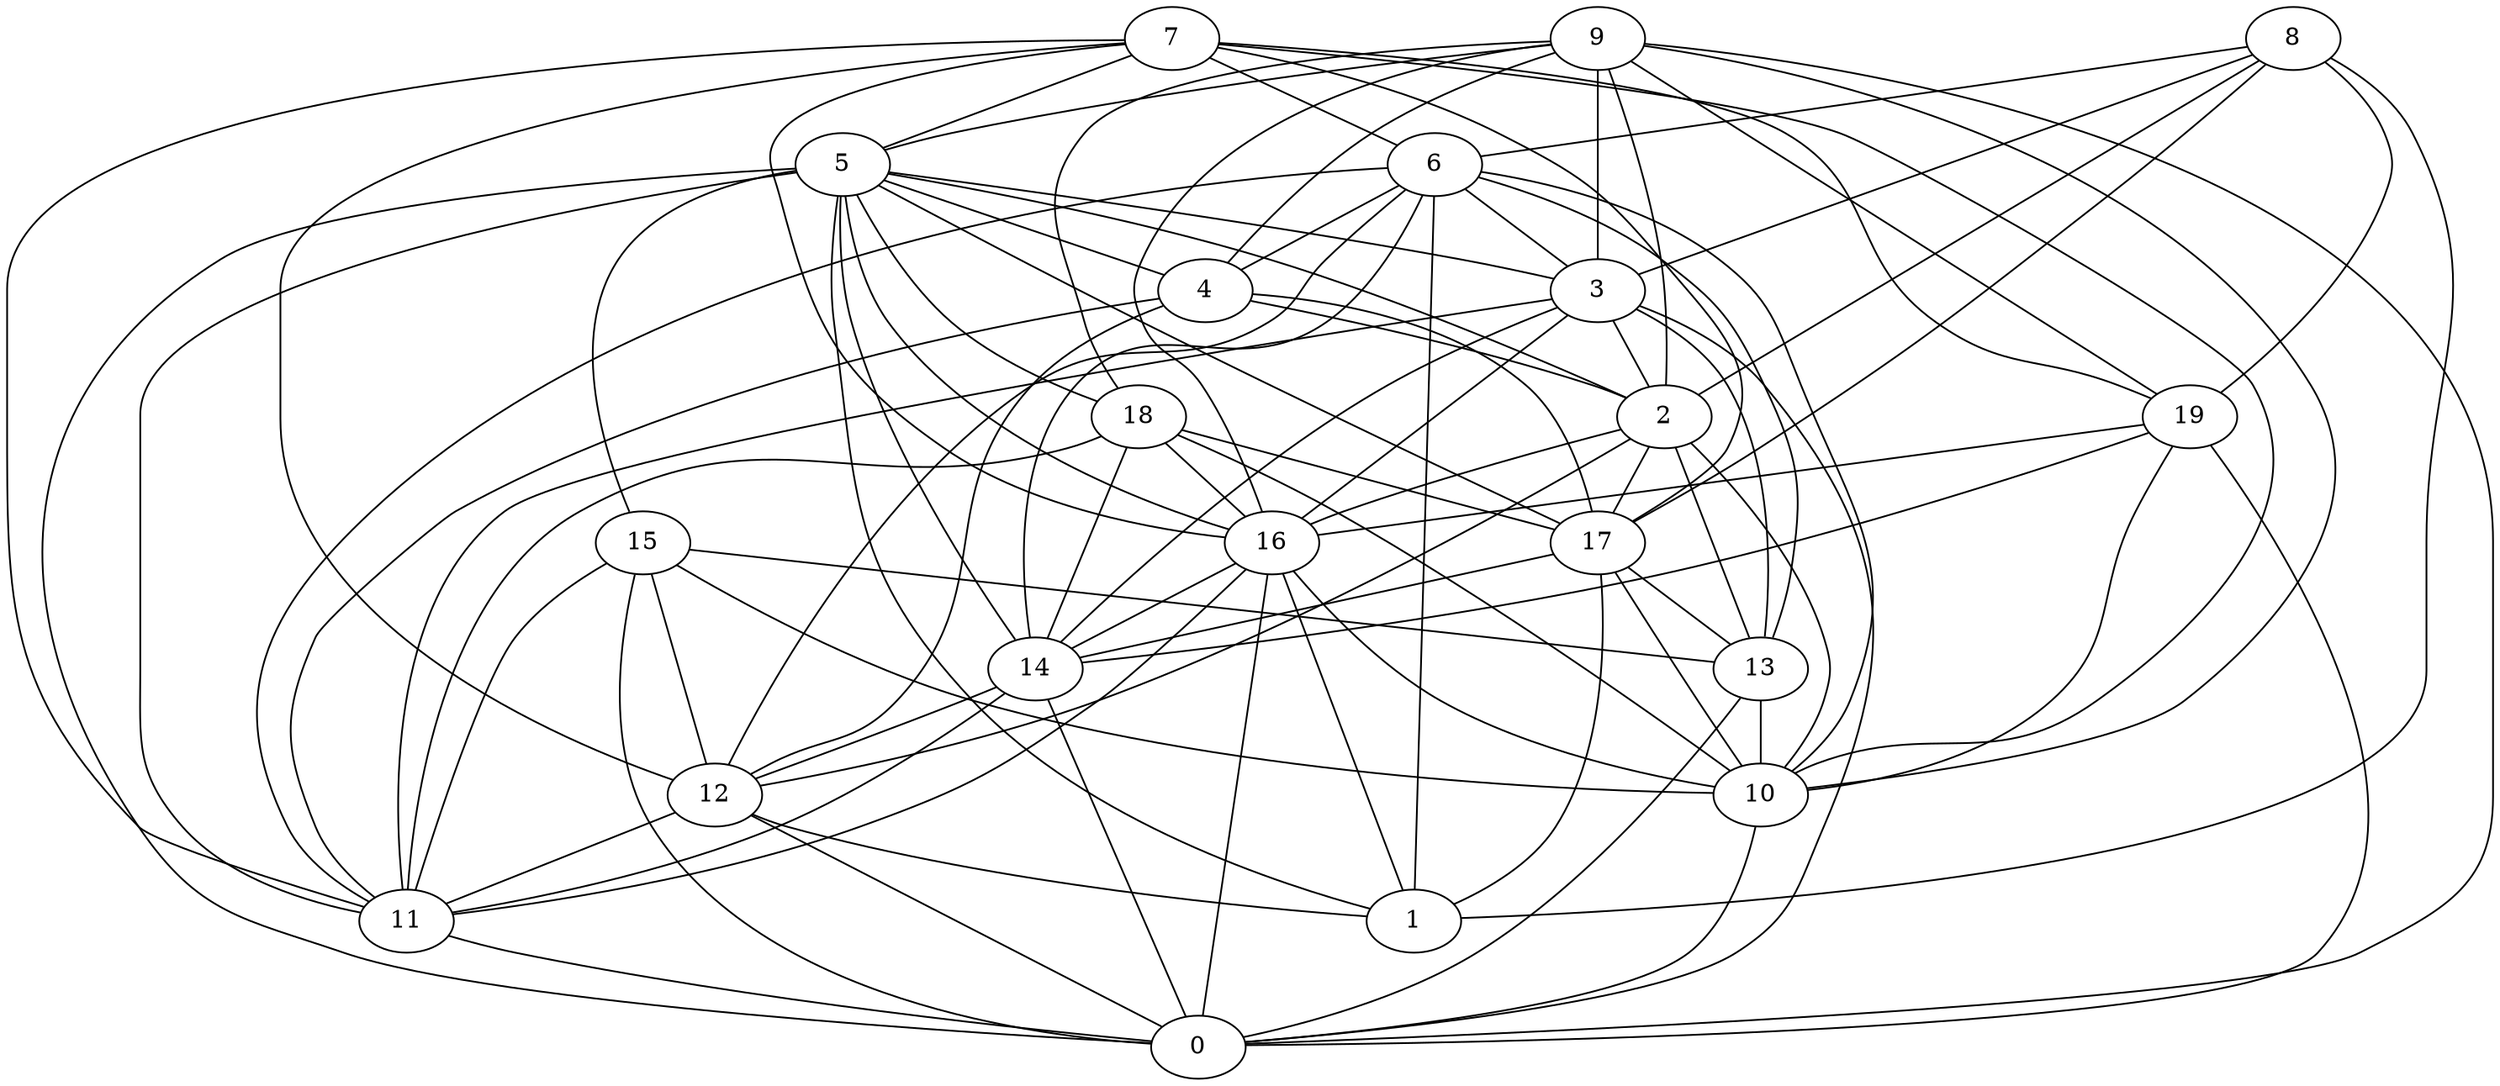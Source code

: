 digraph GG_graph {

subgraph G_graph {
edge [color = black]
"7" -> "10" [dir = none]
"7" -> "5" [dir = none]
"7" -> "11" [dir = none]
"7" -> "17" [dir = none]
"17" -> "1" [dir = none]
"17" -> "14" [dir = none]
"2" -> "12" [dir = none]
"2" -> "16" [dir = none]
"2" -> "10" [dir = none]
"2" -> "17" [dir = none]
"8" -> "2" [dir = none]
"8" -> "1" [dir = none]
"8" -> "3" [dir = none]
"12" -> "1" [dir = none]
"12" -> "11" [dir = none]
"14" -> "0" [dir = none]
"14" -> "12" [dir = none]
"14" -> "11" [dir = none]
"16" -> "0" [dir = none]
"3" -> "0" [dir = none]
"3" -> "2" [dir = none]
"3" -> "13" [dir = none]
"3" -> "11" [dir = none]
"3" -> "14" [dir = none]
"3" -> "16" [dir = none]
"5" -> "17" [dir = none]
"5" -> "11" [dir = none]
"5" -> "0" [dir = none]
"5" -> "15" [dir = none]
"5" -> "18" [dir = none]
"5" -> "4" [dir = none]
"18" -> "14" [dir = none]
"18" -> "10" [dir = none]
"18" -> "11" [dir = none]
"18" -> "17" [dir = none]
"9" -> "19" [dir = none]
"9" -> "2" [dir = none]
"9" -> "16" [dir = none]
"9" -> "10" [dir = none]
"9" -> "4" [dir = none]
"9" -> "5" [dir = none]
"9" -> "18" [dir = none]
"19" -> "16" [dir = none]
"19" -> "14" [dir = none]
"6" -> "4" [dir = none]
"6" -> "11" [dir = none]
"6" -> "10" [dir = none]
"6" -> "3" [dir = none]
"6" -> "1" [dir = none]
"13" -> "10" [dir = none]
"15" -> "13" [dir = none]
"15" -> "12" [dir = none]
"15" -> "11" [dir = none]
"15" -> "0" [dir = none]
"15" -> "10" [dir = none]
"4" -> "11" [dir = none]
"4" -> "17" [dir = none]
"9" -> "3" [dir = none]
"7" -> "19" [dir = none]
"19" -> "10" [dir = none]
"10" -> "0" [dir = none]
"4" -> "12" [dir = none]
"8" -> "6" [dir = none]
"9" -> "0" [dir = none]
"16" -> "10" [dir = none]
"2" -> "13" [dir = none]
"5" -> "2" [dir = none]
"16" -> "1" [dir = none]
"19" -> "0" [dir = none]
"5" -> "14" [dir = none]
"6" -> "14" [dir = none]
"7" -> "6" [dir = none]
"5" -> "3" [dir = none]
"8" -> "17" [dir = none]
"18" -> "16" [dir = none]
"5" -> "1" [dir = none]
"16" -> "11" [dir = none]
"17" -> "13" [dir = none]
"8" -> "19" [dir = none]
"7" -> "16" [dir = none]
"4" -> "2" [dir = none]
"16" -> "14" [dir = none]
"13" -> "0" [dir = none]
"17" -> "10" [dir = none]
"5" -> "16" [dir = none]
"11" -> "0" [dir = none]
"7" -> "12" [dir = none]
"6" -> "12" [dir = none]
"12" -> "0" [dir = none]
"6" -> "13" [dir = none]
}

}
